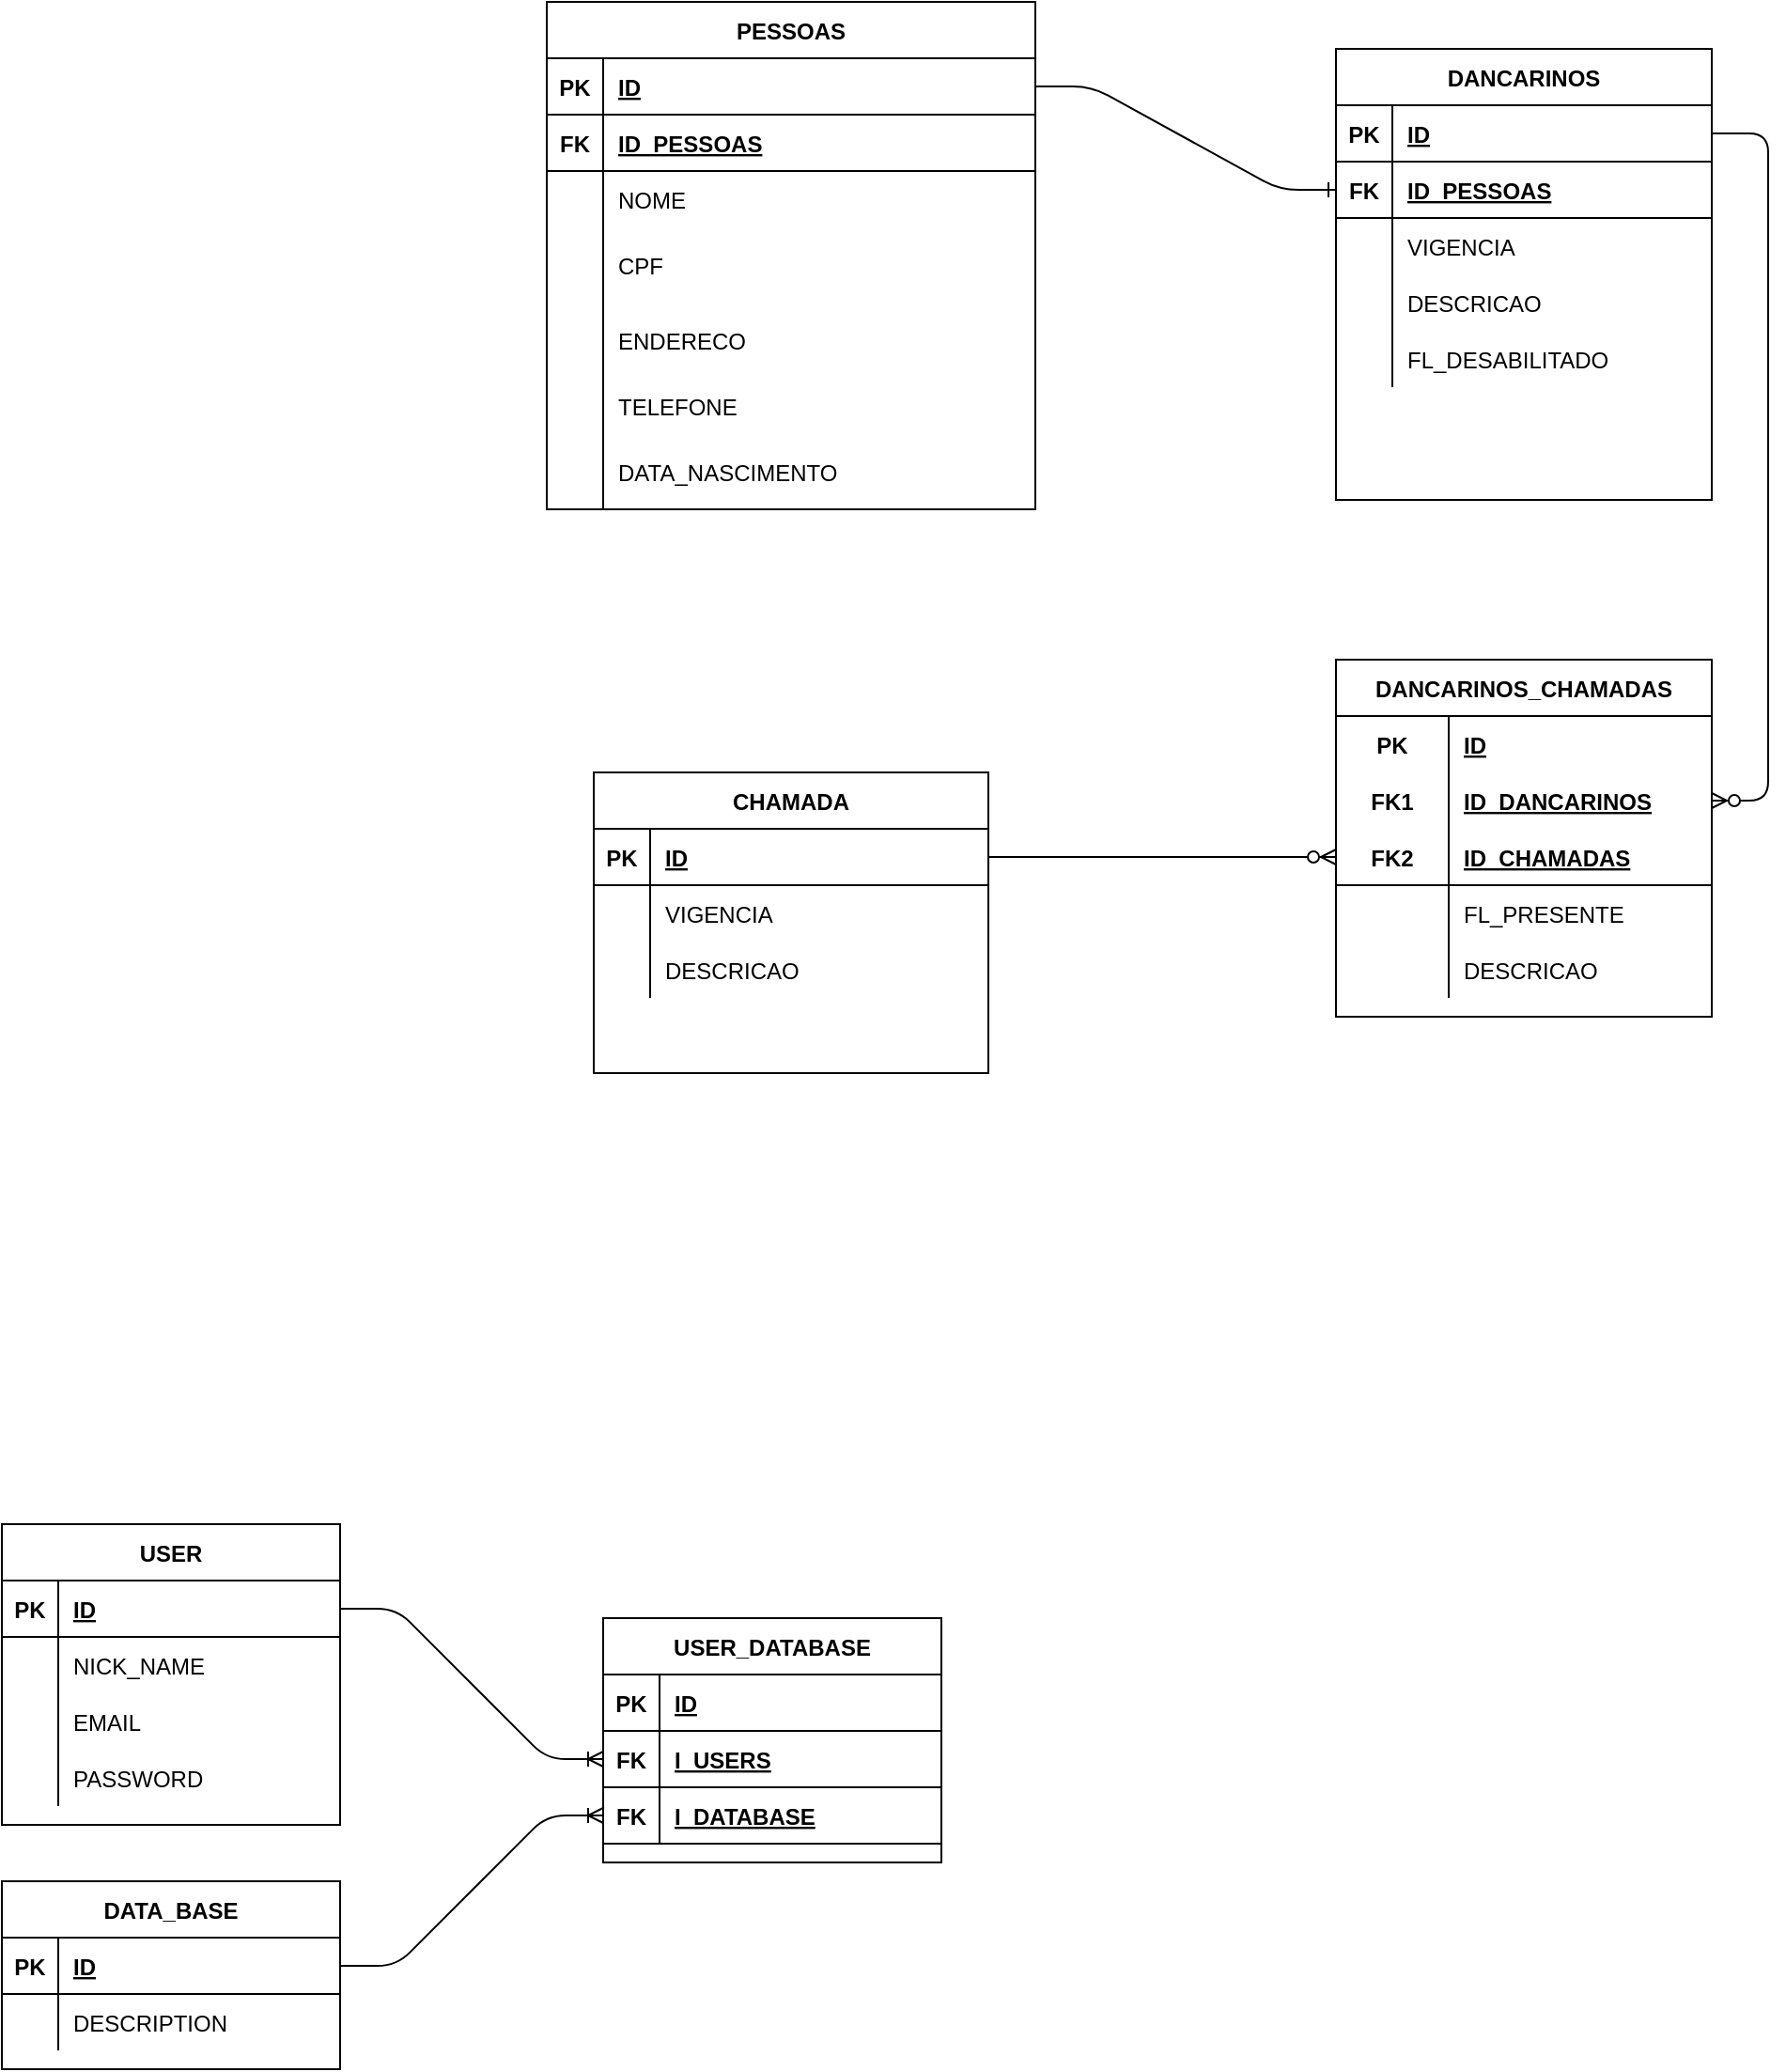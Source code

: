 <mxfile version="14.6.6" type="device"><diagram id="USJc50HPlflUoyHrsFYO" name="Page-1"><mxGraphModel dx="1231" dy="660" grid="1" gridSize="10" guides="1" tooltips="1" connect="1" arrows="1" fold="1" page="1" pageScale="1" pageWidth="1200" pageHeight="1920" math="0" shadow="0"><root><mxCell id="0"/><mxCell id="1" parent="0"/><mxCell id="LJeWKfhrNgvlmPhIjrTw-5" value="PESSOAS" style="shape=table;startSize=30;container=1;collapsible=1;childLayout=tableLayout;fixedRows=1;rowLines=0;fontStyle=1;align=center;resizeLast=1;" parent="1" vertex="1"><mxGeometry x="510" y="40" width="260" height="270" as="geometry"><mxRectangle x="100" y="160" width="80" height="30" as="alternateBounds"/></mxGeometry></mxCell><mxCell id="LJeWKfhrNgvlmPhIjrTw-6" value="" style="shape=partialRectangle;collapsible=0;dropTarget=0;pointerEvents=0;fillColor=none;top=0;left=0;bottom=1;right=0;points=[[0,0.5],[1,0.5]];portConstraint=eastwest;" parent="LJeWKfhrNgvlmPhIjrTw-5" vertex="1"><mxGeometry y="30" width="260" height="30" as="geometry"/></mxCell><mxCell id="LJeWKfhrNgvlmPhIjrTw-7" value="PK" style="shape=partialRectangle;connectable=0;fillColor=none;top=0;left=0;bottom=0;right=0;fontStyle=1;overflow=hidden;" parent="LJeWKfhrNgvlmPhIjrTw-6" vertex="1"><mxGeometry width="30" height="30" as="geometry"/></mxCell><mxCell id="LJeWKfhrNgvlmPhIjrTw-8" value="ID" style="shape=partialRectangle;connectable=0;fillColor=none;top=0;left=0;bottom=0;right=0;align=left;spacingLeft=6;fontStyle=5;overflow=hidden;" parent="LJeWKfhrNgvlmPhIjrTw-6" vertex="1"><mxGeometry x="30" width="230" height="30" as="geometry"/></mxCell><mxCell id="LJeWKfhrNgvlmPhIjrTw-24" value="" style="shape=partialRectangle;collapsible=0;dropTarget=0;pointerEvents=0;fillColor=none;top=0;left=0;bottom=1;right=0;points=[[0,0.5],[1,0.5]];portConstraint=eastwest;" parent="LJeWKfhrNgvlmPhIjrTw-5" vertex="1"><mxGeometry y="60" width="260" height="30" as="geometry"/></mxCell><mxCell id="LJeWKfhrNgvlmPhIjrTw-25" value="FK" style="shape=partialRectangle;connectable=0;fillColor=none;top=0;left=0;bottom=0;right=0;fontStyle=1;overflow=hidden;" parent="LJeWKfhrNgvlmPhIjrTw-24" vertex="1"><mxGeometry width="30" height="30" as="geometry"/></mxCell><mxCell id="LJeWKfhrNgvlmPhIjrTw-26" value="ID_PESSOAS" style="shape=partialRectangle;connectable=0;fillColor=none;top=0;left=0;bottom=0;right=0;align=left;spacingLeft=6;fontStyle=5;overflow=hidden;" parent="LJeWKfhrNgvlmPhIjrTw-24" vertex="1"><mxGeometry x="30" width="230" height="30" as="geometry"/></mxCell><mxCell id="LJeWKfhrNgvlmPhIjrTw-9" value="" style="shape=partialRectangle;collapsible=0;dropTarget=0;pointerEvents=0;fillColor=none;top=0;left=0;bottom=0;right=0;points=[[0,0.5],[1,0.5]];portConstraint=eastwest;" parent="LJeWKfhrNgvlmPhIjrTw-5" vertex="1"><mxGeometry y="90" width="260" height="30" as="geometry"/></mxCell><mxCell id="LJeWKfhrNgvlmPhIjrTw-10" value="" style="shape=partialRectangle;connectable=0;fillColor=none;top=0;left=0;bottom=0;right=0;editable=1;overflow=hidden;" parent="LJeWKfhrNgvlmPhIjrTw-9" vertex="1"><mxGeometry width="30" height="30" as="geometry"/></mxCell><mxCell id="LJeWKfhrNgvlmPhIjrTw-11" value="NOME" style="shape=partialRectangle;connectable=0;fillColor=none;top=0;left=0;bottom=0;right=0;align=left;spacingLeft=6;overflow=hidden;" parent="LJeWKfhrNgvlmPhIjrTw-9" vertex="1"><mxGeometry x="30" width="230" height="30" as="geometry"/></mxCell><mxCell id="LJeWKfhrNgvlmPhIjrTw-27" value="" style="shape=partialRectangle;collapsible=0;dropTarget=0;pointerEvents=0;fillColor=none;top=0;left=0;bottom=0;right=0;points=[[0,0.5],[1,0.5]];portConstraint=eastwest;" parent="LJeWKfhrNgvlmPhIjrTw-5" vertex="1"><mxGeometry y="120" width="260" height="40" as="geometry"/></mxCell><mxCell id="LJeWKfhrNgvlmPhIjrTw-28" value="" style="shape=partialRectangle;connectable=0;fillColor=none;top=0;left=0;bottom=0;right=0;editable=1;overflow=hidden;" parent="LJeWKfhrNgvlmPhIjrTw-27" vertex="1"><mxGeometry width="30" height="40" as="geometry"/></mxCell><mxCell id="LJeWKfhrNgvlmPhIjrTw-29" value="CPF" style="shape=partialRectangle;connectable=0;fillColor=none;top=0;left=0;bottom=0;right=0;align=left;spacingLeft=6;overflow=hidden;" parent="LJeWKfhrNgvlmPhIjrTw-27" vertex="1"><mxGeometry x="30" width="230" height="40" as="geometry"/></mxCell><mxCell id="LJeWKfhrNgvlmPhIjrTw-12" value="" style="shape=partialRectangle;collapsible=0;dropTarget=0;pointerEvents=0;fillColor=none;top=0;left=0;bottom=0;right=0;points=[[0,0.5],[1,0.5]];portConstraint=eastwest;" parent="LJeWKfhrNgvlmPhIjrTw-5" vertex="1"><mxGeometry y="160" width="260" height="40" as="geometry"/></mxCell><mxCell id="LJeWKfhrNgvlmPhIjrTw-13" value="" style="shape=partialRectangle;connectable=0;fillColor=none;top=0;left=0;bottom=0;right=0;editable=1;overflow=hidden;" parent="LJeWKfhrNgvlmPhIjrTw-12" vertex="1"><mxGeometry width="30" height="40" as="geometry"/></mxCell><mxCell id="LJeWKfhrNgvlmPhIjrTw-14" value="ENDERECO" style="shape=partialRectangle;connectable=0;fillColor=none;top=0;left=0;bottom=0;right=0;align=left;spacingLeft=6;overflow=hidden;" parent="LJeWKfhrNgvlmPhIjrTw-12" vertex="1"><mxGeometry x="30" width="230" height="40" as="geometry"/></mxCell><mxCell id="LJeWKfhrNgvlmPhIjrTw-15" value="" style="shape=partialRectangle;collapsible=0;dropTarget=0;pointerEvents=0;fillColor=none;top=0;left=0;bottom=0;right=0;points=[[0,0.5],[1,0.5]];portConstraint=eastwest;" parent="LJeWKfhrNgvlmPhIjrTw-5" vertex="1"><mxGeometry y="200" width="260" height="30" as="geometry"/></mxCell><mxCell id="LJeWKfhrNgvlmPhIjrTw-16" value="" style="shape=partialRectangle;connectable=0;fillColor=none;top=0;left=0;bottom=0;right=0;editable=1;overflow=hidden;" parent="LJeWKfhrNgvlmPhIjrTw-15" vertex="1"><mxGeometry width="30" height="30" as="geometry"/></mxCell><mxCell id="LJeWKfhrNgvlmPhIjrTw-17" value="TELEFONE" style="shape=partialRectangle;connectable=0;fillColor=none;top=0;left=0;bottom=0;right=0;align=left;spacingLeft=6;overflow=hidden;" parent="LJeWKfhrNgvlmPhIjrTw-15" vertex="1"><mxGeometry x="30" width="230" height="30" as="geometry"/></mxCell><mxCell id="LJeWKfhrNgvlmPhIjrTw-21" value="" style="shape=partialRectangle;collapsible=0;dropTarget=0;pointerEvents=0;fillColor=none;top=0;left=0;bottom=0;right=0;points=[[0,0.5],[1,0.5]];portConstraint=eastwest;" parent="LJeWKfhrNgvlmPhIjrTw-5" vertex="1"><mxGeometry y="230" width="260" height="40" as="geometry"/></mxCell><mxCell id="LJeWKfhrNgvlmPhIjrTw-22" value="" style="shape=partialRectangle;connectable=0;fillColor=none;top=0;left=0;bottom=0;right=0;editable=1;overflow=hidden;" parent="LJeWKfhrNgvlmPhIjrTw-21" vertex="1"><mxGeometry width="30" height="40" as="geometry"/></mxCell><mxCell id="LJeWKfhrNgvlmPhIjrTw-23" value="DATA_NASCIMENTO" style="shape=partialRectangle;connectable=0;fillColor=none;top=0;left=0;bottom=0;right=0;align=left;spacingLeft=6;overflow=hidden;" parent="LJeWKfhrNgvlmPhIjrTw-21" vertex="1"><mxGeometry x="30" width="230" height="40" as="geometry"/></mxCell><mxCell id="LJeWKfhrNgvlmPhIjrTw-30" value="DANCARINOS" style="shape=table;startSize=30;container=1;collapsible=1;childLayout=tableLayout;fixedRows=1;rowLines=0;fontStyle=1;align=center;resizeLast=1;" parent="1" vertex="1"><mxGeometry x="930" y="65" width="200" height="240" as="geometry"><mxRectangle x="300" y="160" width="90" height="30" as="alternateBounds"/></mxGeometry></mxCell><mxCell id="LJeWKfhrNgvlmPhIjrTw-31" value="" style="shape=partialRectangle;collapsible=0;dropTarget=0;pointerEvents=0;fillColor=none;top=0;left=0;bottom=1;right=0;points=[[0,0.5],[1,0.5]];portConstraint=eastwest;" parent="LJeWKfhrNgvlmPhIjrTw-30" vertex="1"><mxGeometry y="30" width="200" height="30" as="geometry"/></mxCell><mxCell id="LJeWKfhrNgvlmPhIjrTw-32" value="PK" style="shape=partialRectangle;connectable=0;fillColor=none;top=0;left=0;bottom=0;right=0;fontStyle=1;overflow=hidden;" parent="LJeWKfhrNgvlmPhIjrTw-31" vertex="1"><mxGeometry width="30" height="30" as="geometry"/></mxCell><mxCell id="LJeWKfhrNgvlmPhIjrTw-33" value="ID" style="shape=partialRectangle;connectable=0;fillColor=none;top=0;left=0;bottom=0;right=0;align=left;spacingLeft=6;fontStyle=5;overflow=hidden;" parent="LJeWKfhrNgvlmPhIjrTw-31" vertex="1"><mxGeometry x="30" width="170" height="30" as="geometry"/></mxCell><mxCell id="LJeWKfhrNgvlmPhIjrTw-43" value="" style="shape=partialRectangle;collapsible=0;dropTarget=0;pointerEvents=0;fillColor=none;top=0;left=0;bottom=1;right=0;points=[[0,0.5],[1,0.5]];portConstraint=eastwest;" parent="LJeWKfhrNgvlmPhIjrTw-30" vertex="1"><mxGeometry y="60" width="200" height="30" as="geometry"/></mxCell><mxCell id="LJeWKfhrNgvlmPhIjrTw-44" value="FK" style="shape=partialRectangle;connectable=0;fillColor=none;top=0;left=0;bottom=0;right=0;fontStyle=1;overflow=hidden;" parent="LJeWKfhrNgvlmPhIjrTw-43" vertex="1"><mxGeometry width="30" height="30" as="geometry"/></mxCell><mxCell id="LJeWKfhrNgvlmPhIjrTw-45" value="ID_PESSOAS" style="shape=partialRectangle;connectable=0;fillColor=none;top=0;left=0;bottom=0;right=0;align=left;spacingLeft=6;fontStyle=5;overflow=hidden;" parent="LJeWKfhrNgvlmPhIjrTw-43" vertex="1"><mxGeometry x="30" width="170" height="30" as="geometry"/></mxCell><mxCell id="LJeWKfhrNgvlmPhIjrTw-34" value="" style="shape=partialRectangle;collapsible=0;dropTarget=0;pointerEvents=0;fillColor=none;top=0;left=0;bottom=0;right=0;points=[[0,0.5],[1,0.5]];portConstraint=eastwest;" parent="LJeWKfhrNgvlmPhIjrTw-30" vertex="1"><mxGeometry y="90" width="200" height="30" as="geometry"/></mxCell><mxCell id="LJeWKfhrNgvlmPhIjrTw-35" value="" style="shape=partialRectangle;connectable=0;fillColor=none;top=0;left=0;bottom=0;right=0;editable=1;overflow=hidden;" parent="LJeWKfhrNgvlmPhIjrTw-34" vertex="1"><mxGeometry width="30" height="30" as="geometry"/></mxCell><mxCell id="LJeWKfhrNgvlmPhIjrTw-36" value="VIGENCIA" style="shape=partialRectangle;connectable=0;fillColor=none;top=0;left=0;bottom=0;right=0;align=left;spacingLeft=6;overflow=hidden;" parent="LJeWKfhrNgvlmPhIjrTw-34" vertex="1"><mxGeometry x="30" width="170" height="30" as="geometry"/></mxCell><mxCell id="LJeWKfhrNgvlmPhIjrTw-51" value="" style="shape=partialRectangle;collapsible=0;dropTarget=0;pointerEvents=0;fillColor=none;top=0;left=0;bottom=0;right=0;points=[[0,0.5],[1,0.5]];portConstraint=eastwest;" parent="LJeWKfhrNgvlmPhIjrTw-30" vertex="1"><mxGeometry y="120" width="200" height="30" as="geometry"/></mxCell><mxCell id="LJeWKfhrNgvlmPhIjrTw-52" value="" style="shape=partialRectangle;connectable=0;fillColor=none;top=0;left=0;bottom=0;right=0;editable=1;overflow=hidden;" parent="LJeWKfhrNgvlmPhIjrTw-51" vertex="1"><mxGeometry width="30" height="30" as="geometry"/></mxCell><mxCell id="LJeWKfhrNgvlmPhIjrTw-53" value="DESCRICAO" style="shape=partialRectangle;connectable=0;fillColor=none;top=0;left=0;bottom=0;right=0;align=left;spacingLeft=6;overflow=hidden;" parent="LJeWKfhrNgvlmPhIjrTw-51" vertex="1"><mxGeometry x="30" width="170" height="30" as="geometry"/></mxCell><mxCell id="LJeWKfhrNgvlmPhIjrTw-87" value="" style="shape=partialRectangle;collapsible=0;dropTarget=0;pointerEvents=0;fillColor=none;top=0;left=0;bottom=0;right=0;points=[[0,0.5],[1,0.5]];portConstraint=eastwest;" parent="LJeWKfhrNgvlmPhIjrTw-30" vertex="1"><mxGeometry y="150" width="200" height="30" as="geometry"/></mxCell><mxCell id="LJeWKfhrNgvlmPhIjrTw-88" value="" style="shape=partialRectangle;connectable=0;fillColor=none;top=0;left=0;bottom=0;right=0;editable=1;overflow=hidden;" parent="LJeWKfhrNgvlmPhIjrTw-87" vertex="1"><mxGeometry width="30" height="30" as="geometry"/></mxCell><mxCell id="LJeWKfhrNgvlmPhIjrTw-89" value="FL_DESABILITADO" style="shape=partialRectangle;connectable=0;fillColor=none;top=0;left=0;bottom=0;right=0;align=left;spacingLeft=6;overflow=hidden;" parent="LJeWKfhrNgvlmPhIjrTw-87" vertex="1"><mxGeometry x="30" width="170" height="30" as="geometry"/></mxCell><mxCell id="LJeWKfhrNgvlmPhIjrTw-50" value="" style="edgeStyle=entityRelationEdgeStyle;fontSize=12;html=1;endArrow=ERone;endFill=1;exitX=1;exitY=0.5;exitDx=0;exitDy=0;entryX=0;entryY=0.5;entryDx=0;entryDy=0;" parent="1" source="LJeWKfhrNgvlmPhIjrTw-6" target="LJeWKfhrNgvlmPhIjrTw-43" edge="1"><mxGeometry width="100" height="100" relative="1" as="geometry"><mxPoint x="760" y="260" as="sourcePoint"/><mxPoint x="860" y="160" as="targetPoint"/></mxGeometry></mxCell><mxCell id="LJeWKfhrNgvlmPhIjrTw-54" value="CHAMADA" style="shape=table;startSize=30;container=1;collapsible=1;childLayout=tableLayout;fixedRows=1;rowLines=0;fontStyle=1;align=center;resizeLast=1;" parent="1" vertex="1"><mxGeometry x="535" y="450" width="210" height="160" as="geometry"/></mxCell><mxCell id="LJeWKfhrNgvlmPhIjrTw-55" value="" style="shape=partialRectangle;collapsible=0;dropTarget=0;pointerEvents=0;fillColor=none;top=0;left=0;bottom=1;right=0;points=[[0,0.5],[1,0.5]];portConstraint=eastwest;" parent="LJeWKfhrNgvlmPhIjrTw-54" vertex="1"><mxGeometry y="30" width="210" height="30" as="geometry"/></mxCell><mxCell id="LJeWKfhrNgvlmPhIjrTw-56" value="PK" style="shape=partialRectangle;connectable=0;fillColor=none;top=0;left=0;bottom=0;right=0;fontStyle=1;overflow=hidden;" parent="LJeWKfhrNgvlmPhIjrTw-55" vertex="1"><mxGeometry width="30" height="30" as="geometry"/></mxCell><mxCell id="LJeWKfhrNgvlmPhIjrTw-57" value="ID" style="shape=partialRectangle;connectable=0;fillColor=none;top=0;left=0;bottom=0;right=0;align=left;spacingLeft=6;fontStyle=5;overflow=hidden;" parent="LJeWKfhrNgvlmPhIjrTw-55" vertex="1"><mxGeometry x="30" width="180" height="30" as="geometry"/></mxCell><mxCell id="LJeWKfhrNgvlmPhIjrTw-58" value="" style="shape=partialRectangle;collapsible=0;dropTarget=0;pointerEvents=0;fillColor=none;top=0;left=0;bottom=0;right=0;points=[[0,0.5],[1,0.5]];portConstraint=eastwest;" parent="LJeWKfhrNgvlmPhIjrTw-54" vertex="1"><mxGeometry y="60" width="210" height="30" as="geometry"/></mxCell><mxCell id="LJeWKfhrNgvlmPhIjrTw-59" value="" style="shape=partialRectangle;connectable=0;fillColor=none;top=0;left=0;bottom=0;right=0;editable=1;overflow=hidden;" parent="LJeWKfhrNgvlmPhIjrTw-58" vertex="1"><mxGeometry width="30" height="30" as="geometry"/></mxCell><mxCell id="LJeWKfhrNgvlmPhIjrTw-60" value="VIGENCIA" style="shape=partialRectangle;connectable=0;fillColor=none;top=0;left=0;bottom=0;right=0;align=left;spacingLeft=6;overflow=hidden;" parent="LJeWKfhrNgvlmPhIjrTw-58" vertex="1"><mxGeometry x="30" width="180" height="30" as="geometry"/></mxCell><mxCell id="LJeWKfhrNgvlmPhIjrTw-67" value="" style="shape=partialRectangle;collapsible=0;dropTarget=0;pointerEvents=0;fillColor=none;top=0;left=0;bottom=0;right=0;points=[[0,0.5],[1,0.5]];portConstraint=eastwest;" parent="LJeWKfhrNgvlmPhIjrTw-54" vertex="1"><mxGeometry y="90" width="210" height="30" as="geometry"/></mxCell><mxCell id="LJeWKfhrNgvlmPhIjrTw-68" value="" style="shape=partialRectangle;connectable=0;fillColor=none;top=0;left=0;bottom=0;right=0;editable=1;overflow=hidden;" parent="LJeWKfhrNgvlmPhIjrTw-67" vertex="1"><mxGeometry width="30" height="30" as="geometry"/></mxCell><mxCell id="LJeWKfhrNgvlmPhIjrTw-69" value="DESCRICAO" style="shape=partialRectangle;connectable=0;fillColor=none;top=0;left=0;bottom=0;right=0;align=left;spacingLeft=6;overflow=hidden;" parent="LJeWKfhrNgvlmPhIjrTw-67" vertex="1"><mxGeometry x="30" width="180" height="30" as="geometry"/></mxCell><mxCell id="LJeWKfhrNgvlmPhIjrTw-90" value="DANCARINOS_CHAMADAS" style="shape=table;startSize=30;container=1;collapsible=1;childLayout=tableLayout;fixedRows=1;rowLines=0;fontStyle=1;align=center;resizeLast=1;" parent="1" vertex="1"><mxGeometry x="930" y="390" width="200" height="190" as="geometry"/></mxCell><mxCell id="LJeWKfhrNgvlmPhIjrTw-91" value="" style="shape=partialRectangle;collapsible=0;dropTarget=0;pointerEvents=0;fillColor=none;top=0;left=0;bottom=0;right=0;points=[[0,0.5],[1,0.5]];portConstraint=eastwest;" parent="LJeWKfhrNgvlmPhIjrTw-90" vertex="1"><mxGeometry y="30" width="200" height="30" as="geometry"/></mxCell><mxCell id="LJeWKfhrNgvlmPhIjrTw-92" value="PK" style="shape=partialRectangle;connectable=0;fillColor=none;top=0;left=0;bottom=0;right=0;fontStyle=1;overflow=hidden;" parent="LJeWKfhrNgvlmPhIjrTw-91" vertex="1"><mxGeometry width="60" height="30" as="geometry"/></mxCell><mxCell id="LJeWKfhrNgvlmPhIjrTw-93" value="ID" style="shape=partialRectangle;connectable=0;fillColor=none;top=0;left=0;bottom=0;right=0;align=left;spacingLeft=6;fontStyle=5;overflow=hidden;" parent="LJeWKfhrNgvlmPhIjrTw-91" vertex="1"><mxGeometry x="60" width="140" height="30" as="geometry"/></mxCell><mxCell id="LJeWKfhrNgvlmPhIjrTw-103" value="" style="shape=partialRectangle;collapsible=0;dropTarget=0;pointerEvents=0;fillColor=none;top=0;left=0;bottom=0;right=0;points=[[0,0.5],[1,0.5]];portConstraint=eastwest;" parent="LJeWKfhrNgvlmPhIjrTw-90" vertex="1"><mxGeometry y="60" width="200" height="30" as="geometry"/></mxCell><mxCell id="LJeWKfhrNgvlmPhIjrTw-104" value="FK1" style="shape=partialRectangle;connectable=0;fillColor=none;top=0;left=0;bottom=0;right=0;fontStyle=1;overflow=hidden;" parent="LJeWKfhrNgvlmPhIjrTw-103" vertex="1"><mxGeometry width="60" height="30" as="geometry"/></mxCell><mxCell id="LJeWKfhrNgvlmPhIjrTw-105" value="ID_DANCARINOS" style="shape=partialRectangle;connectable=0;fillColor=none;top=0;left=0;bottom=0;right=0;align=left;spacingLeft=6;fontStyle=5;overflow=hidden;" parent="LJeWKfhrNgvlmPhIjrTw-103" vertex="1"><mxGeometry x="60" width="140" height="30" as="geometry"/></mxCell><mxCell id="LJeWKfhrNgvlmPhIjrTw-94" value="" style="shape=partialRectangle;collapsible=0;dropTarget=0;pointerEvents=0;fillColor=none;top=0;left=0;bottom=1;right=0;points=[[0,0.5],[1,0.5]];portConstraint=eastwest;" parent="LJeWKfhrNgvlmPhIjrTw-90" vertex="1"><mxGeometry y="90" width="200" height="30" as="geometry"/></mxCell><mxCell id="LJeWKfhrNgvlmPhIjrTw-95" value="FK2" style="shape=partialRectangle;connectable=0;fillColor=none;top=0;left=0;bottom=0;right=0;fontStyle=1;overflow=hidden;" parent="LJeWKfhrNgvlmPhIjrTw-94" vertex="1"><mxGeometry width="60" height="30" as="geometry"/></mxCell><mxCell id="LJeWKfhrNgvlmPhIjrTw-96" value="ID_CHAMADAS" style="shape=partialRectangle;connectable=0;fillColor=none;top=0;left=0;bottom=0;right=0;align=left;spacingLeft=6;fontStyle=5;overflow=hidden;" parent="LJeWKfhrNgvlmPhIjrTw-94" vertex="1"><mxGeometry x="60" width="140" height="30" as="geometry"/></mxCell><mxCell id="LJeWKfhrNgvlmPhIjrTw-97" value="" style="shape=partialRectangle;collapsible=0;dropTarget=0;pointerEvents=0;fillColor=none;top=0;left=0;bottom=0;right=0;points=[[0,0.5],[1,0.5]];portConstraint=eastwest;" parent="LJeWKfhrNgvlmPhIjrTw-90" vertex="1"><mxGeometry y="120" width="200" height="30" as="geometry"/></mxCell><mxCell id="LJeWKfhrNgvlmPhIjrTw-98" value="" style="shape=partialRectangle;connectable=0;fillColor=none;top=0;left=0;bottom=0;right=0;editable=1;overflow=hidden;" parent="LJeWKfhrNgvlmPhIjrTw-97" vertex="1"><mxGeometry width="60" height="30" as="geometry"/></mxCell><mxCell id="LJeWKfhrNgvlmPhIjrTw-99" value="FL_PRESENTE" style="shape=partialRectangle;connectable=0;fillColor=none;top=0;left=0;bottom=0;right=0;align=left;spacingLeft=6;overflow=hidden;" parent="LJeWKfhrNgvlmPhIjrTw-97" vertex="1"><mxGeometry x="60" width="140" height="30" as="geometry"/></mxCell><mxCell id="YcQthq3tqIMcQCUr0wP2-1" value="" style="shape=partialRectangle;collapsible=0;dropTarget=0;pointerEvents=0;fillColor=none;top=0;left=0;bottom=0;right=0;points=[[0,0.5],[1,0.5]];portConstraint=eastwest;" vertex="1" parent="LJeWKfhrNgvlmPhIjrTw-90"><mxGeometry y="150" width="200" height="30" as="geometry"/></mxCell><mxCell id="YcQthq3tqIMcQCUr0wP2-2" value="" style="shape=partialRectangle;connectable=0;fillColor=none;top=0;left=0;bottom=0;right=0;editable=1;overflow=hidden;" vertex="1" parent="YcQthq3tqIMcQCUr0wP2-1"><mxGeometry width="60" height="30" as="geometry"/></mxCell><mxCell id="YcQthq3tqIMcQCUr0wP2-3" value="DESCRICAO" style="shape=partialRectangle;connectable=0;fillColor=none;top=0;left=0;bottom=0;right=0;align=left;spacingLeft=6;overflow=hidden;" vertex="1" parent="YcQthq3tqIMcQCUr0wP2-1"><mxGeometry x="60" width="140" height="30" as="geometry"/></mxCell><mxCell id="LJeWKfhrNgvlmPhIjrTw-106" value="" style="edgeStyle=entityRelationEdgeStyle;fontSize=12;html=1;endArrow=ERzeroToMany;endFill=1;exitX=1;exitY=0.5;exitDx=0;exitDy=0;" parent="1" source="LJeWKfhrNgvlmPhIjrTw-31" target="LJeWKfhrNgvlmPhIjrTw-103" edge="1"><mxGeometry width="100" height="100" relative="1" as="geometry"><mxPoint x="1210" y="140" as="sourcePoint"/><mxPoint x="1240" y="480" as="targetPoint"/></mxGeometry></mxCell><mxCell id="LJeWKfhrNgvlmPhIjrTw-107" value="" style="edgeStyle=entityRelationEdgeStyle;fontSize=12;html=1;endArrow=ERzeroToMany;endFill=1;exitX=1;exitY=0.5;exitDx=0;exitDy=0;entryX=0;entryY=0.5;entryDx=0;entryDy=0;" parent="1" source="LJeWKfhrNgvlmPhIjrTw-55" target="LJeWKfhrNgvlmPhIjrTw-94" edge="1"><mxGeometry width="100" height="100" relative="1" as="geometry"><mxPoint x="870" y="450" as="sourcePoint"/><mxPoint x="970" y="350" as="targetPoint"/></mxGeometry></mxCell><mxCell id="KoCebw_anGMaRpFLdyzB-2" value="USER" style="shape=table;startSize=30;container=1;collapsible=1;childLayout=tableLayout;fixedRows=1;rowLines=0;fontStyle=1;align=center;resizeLast=1;" parent="1" vertex="1"><mxGeometry x="220" y="850" width="180" height="160" as="geometry"/></mxCell><mxCell id="KoCebw_anGMaRpFLdyzB-3" value="" style="shape=partialRectangle;collapsible=0;dropTarget=0;pointerEvents=0;fillColor=none;top=0;left=0;bottom=1;right=0;points=[[0,0.5],[1,0.5]];portConstraint=eastwest;" parent="KoCebw_anGMaRpFLdyzB-2" vertex="1"><mxGeometry y="30" width="180" height="30" as="geometry"/></mxCell><mxCell id="KoCebw_anGMaRpFLdyzB-4" value="PK" style="shape=partialRectangle;connectable=0;fillColor=none;top=0;left=0;bottom=0;right=0;fontStyle=1;overflow=hidden;" parent="KoCebw_anGMaRpFLdyzB-3" vertex="1"><mxGeometry width="30" height="30" as="geometry"/></mxCell><mxCell id="KoCebw_anGMaRpFLdyzB-5" value="ID" style="shape=partialRectangle;connectable=0;fillColor=none;top=0;left=0;bottom=0;right=0;align=left;spacingLeft=6;fontStyle=5;overflow=hidden;" parent="KoCebw_anGMaRpFLdyzB-3" vertex="1"><mxGeometry x="30" width="150" height="30" as="geometry"/></mxCell><mxCell id="KoCebw_anGMaRpFLdyzB-6" value="" style="shape=partialRectangle;collapsible=0;dropTarget=0;pointerEvents=0;fillColor=none;top=0;left=0;bottom=0;right=0;points=[[0,0.5],[1,0.5]];portConstraint=eastwest;" parent="KoCebw_anGMaRpFLdyzB-2" vertex="1"><mxGeometry y="60" width="180" height="30" as="geometry"/></mxCell><mxCell id="KoCebw_anGMaRpFLdyzB-7" value="" style="shape=partialRectangle;connectable=0;fillColor=none;top=0;left=0;bottom=0;right=0;editable=1;overflow=hidden;" parent="KoCebw_anGMaRpFLdyzB-6" vertex="1"><mxGeometry width="30" height="30" as="geometry"/></mxCell><mxCell id="KoCebw_anGMaRpFLdyzB-8" value="NICK_NAME" style="shape=partialRectangle;connectable=0;fillColor=none;top=0;left=0;bottom=0;right=0;align=left;spacingLeft=6;overflow=hidden;" parent="KoCebw_anGMaRpFLdyzB-6" vertex="1"><mxGeometry x="30" width="150" height="30" as="geometry"/></mxCell><mxCell id="KoCebw_anGMaRpFLdyzB-9" value="" style="shape=partialRectangle;collapsible=0;dropTarget=0;pointerEvents=0;fillColor=none;top=0;left=0;bottom=0;right=0;points=[[0,0.5],[1,0.5]];portConstraint=eastwest;" parent="KoCebw_anGMaRpFLdyzB-2" vertex="1"><mxGeometry y="90" width="180" height="30" as="geometry"/></mxCell><mxCell id="KoCebw_anGMaRpFLdyzB-10" value="" style="shape=partialRectangle;connectable=0;fillColor=none;top=0;left=0;bottom=0;right=0;editable=1;overflow=hidden;" parent="KoCebw_anGMaRpFLdyzB-9" vertex="1"><mxGeometry width="30" height="30" as="geometry"/></mxCell><mxCell id="KoCebw_anGMaRpFLdyzB-11" value="EMAIL" style="shape=partialRectangle;connectable=0;fillColor=none;top=0;left=0;bottom=0;right=0;align=left;spacingLeft=6;overflow=hidden;" parent="KoCebw_anGMaRpFLdyzB-9" vertex="1"><mxGeometry x="30" width="150" height="30" as="geometry"/></mxCell><mxCell id="KoCebw_anGMaRpFLdyzB-12" value="" style="shape=partialRectangle;collapsible=0;dropTarget=0;pointerEvents=0;fillColor=none;top=0;left=0;bottom=0;right=0;points=[[0,0.5],[1,0.5]];portConstraint=eastwest;" parent="KoCebw_anGMaRpFLdyzB-2" vertex="1"><mxGeometry y="120" width="180" height="30" as="geometry"/></mxCell><mxCell id="KoCebw_anGMaRpFLdyzB-13" value="" style="shape=partialRectangle;connectable=0;fillColor=none;top=0;left=0;bottom=0;right=0;editable=1;overflow=hidden;" parent="KoCebw_anGMaRpFLdyzB-12" vertex="1"><mxGeometry width="30" height="30" as="geometry"/></mxCell><mxCell id="KoCebw_anGMaRpFLdyzB-14" value="PASSWORD" style="shape=partialRectangle;connectable=0;fillColor=none;top=0;left=0;bottom=0;right=0;align=left;spacingLeft=6;overflow=hidden;" parent="KoCebw_anGMaRpFLdyzB-12" vertex="1"><mxGeometry x="30" width="150" height="30" as="geometry"/></mxCell><mxCell id="KoCebw_anGMaRpFLdyzB-15" value="DATA_BASE" style="shape=table;startSize=30;container=1;collapsible=1;childLayout=tableLayout;fixedRows=1;rowLines=0;fontStyle=1;align=center;resizeLast=1;" parent="1" vertex="1"><mxGeometry x="220" y="1040" width="180" height="100.0" as="geometry"/></mxCell><mxCell id="KoCebw_anGMaRpFLdyzB-16" value="" style="shape=partialRectangle;collapsible=0;dropTarget=0;pointerEvents=0;fillColor=none;top=0;left=0;bottom=1;right=0;points=[[0,0.5],[1,0.5]];portConstraint=eastwest;" parent="KoCebw_anGMaRpFLdyzB-15" vertex="1"><mxGeometry y="30" width="180" height="30" as="geometry"/></mxCell><mxCell id="KoCebw_anGMaRpFLdyzB-17" value="PK" style="shape=partialRectangle;connectable=0;fillColor=none;top=0;left=0;bottom=0;right=0;fontStyle=1;overflow=hidden;" parent="KoCebw_anGMaRpFLdyzB-16" vertex="1"><mxGeometry width="30" height="30" as="geometry"/></mxCell><mxCell id="KoCebw_anGMaRpFLdyzB-18" value="ID" style="shape=partialRectangle;connectable=0;fillColor=none;top=0;left=0;bottom=0;right=0;align=left;spacingLeft=6;fontStyle=5;overflow=hidden;" parent="KoCebw_anGMaRpFLdyzB-16" vertex="1"><mxGeometry x="30" width="150" height="30" as="geometry"/></mxCell><mxCell id="KoCebw_anGMaRpFLdyzB-19" value="" style="shape=partialRectangle;collapsible=0;dropTarget=0;pointerEvents=0;fillColor=none;top=0;left=0;bottom=0;right=0;points=[[0,0.5],[1,0.5]];portConstraint=eastwest;" parent="KoCebw_anGMaRpFLdyzB-15" vertex="1"><mxGeometry y="60" width="180" height="30" as="geometry"/></mxCell><mxCell id="KoCebw_anGMaRpFLdyzB-20" value="" style="shape=partialRectangle;connectable=0;fillColor=none;top=0;left=0;bottom=0;right=0;editable=1;overflow=hidden;" parent="KoCebw_anGMaRpFLdyzB-19" vertex="1"><mxGeometry width="30" height="30" as="geometry"/></mxCell><mxCell id="KoCebw_anGMaRpFLdyzB-21" value="DESCRIPTION" style="shape=partialRectangle;connectable=0;fillColor=none;top=0;left=0;bottom=0;right=0;align=left;spacingLeft=6;overflow=hidden;" parent="KoCebw_anGMaRpFLdyzB-19" vertex="1"><mxGeometry x="30" width="150" height="30" as="geometry"/></mxCell><mxCell id="KoCebw_anGMaRpFLdyzB-41" value="USER_DATABASE" style="shape=table;startSize=30;container=1;collapsible=1;childLayout=tableLayout;fixedRows=1;rowLines=0;fontStyle=1;align=center;resizeLast=1;" parent="1" vertex="1"><mxGeometry x="540" y="900" width="180" height="130" as="geometry"/></mxCell><mxCell id="KoCebw_anGMaRpFLdyzB-42" value="" style="shape=partialRectangle;collapsible=0;dropTarget=0;pointerEvents=0;fillColor=none;top=0;left=0;bottom=1;right=0;points=[[0,0.5],[1,0.5]];portConstraint=eastwest;" parent="KoCebw_anGMaRpFLdyzB-41" vertex="1"><mxGeometry y="30" width="180" height="30" as="geometry"/></mxCell><mxCell id="KoCebw_anGMaRpFLdyzB-43" value="PK" style="shape=partialRectangle;connectable=0;fillColor=none;top=0;left=0;bottom=0;right=0;fontStyle=1;overflow=hidden;" parent="KoCebw_anGMaRpFLdyzB-42" vertex="1"><mxGeometry width="30" height="30" as="geometry"/></mxCell><mxCell id="KoCebw_anGMaRpFLdyzB-44" value="ID" style="shape=partialRectangle;connectable=0;fillColor=none;top=0;left=0;bottom=0;right=0;align=left;spacingLeft=6;fontStyle=5;overflow=hidden;" parent="KoCebw_anGMaRpFLdyzB-42" vertex="1"><mxGeometry x="30" width="150" height="30" as="geometry"/></mxCell><mxCell id="KoCebw_anGMaRpFLdyzB-54" value="" style="shape=partialRectangle;collapsible=0;dropTarget=0;pointerEvents=0;fillColor=none;top=0;left=0;bottom=1;right=0;points=[[0,0.5],[1,0.5]];portConstraint=eastwest;" parent="KoCebw_anGMaRpFLdyzB-41" vertex="1"><mxGeometry y="60" width="180" height="30" as="geometry"/></mxCell><mxCell id="KoCebw_anGMaRpFLdyzB-55" value="FK" style="shape=partialRectangle;connectable=0;fillColor=none;top=0;left=0;bottom=0;right=0;fontStyle=1;overflow=hidden;" parent="KoCebw_anGMaRpFLdyzB-54" vertex="1"><mxGeometry width="30" height="30" as="geometry"/></mxCell><mxCell id="KoCebw_anGMaRpFLdyzB-56" value="I_USERS" style="shape=partialRectangle;connectable=0;fillColor=none;top=0;left=0;bottom=0;right=0;align=left;spacingLeft=6;fontStyle=5;overflow=hidden;" parent="KoCebw_anGMaRpFLdyzB-54" vertex="1"><mxGeometry x="30" width="150" height="30" as="geometry"/></mxCell><mxCell id="KoCebw_anGMaRpFLdyzB-57" value="" style="shape=partialRectangle;collapsible=0;dropTarget=0;pointerEvents=0;fillColor=none;top=0;left=0;bottom=1;right=0;points=[[0,0.5],[1,0.5]];portConstraint=eastwest;" parent="KoCebw_anGMaRpFLdyzB-41" vertex="1"><mxGeometry y="90" width="180" height="30" as="geometry"/></mxCell><mxCell id="KoCebw_anGMaRpFLdyzB-58" value="FK" style="shape=partialRectangle;connectable=0;fillColor=none;top=0;left=0;bottom=0;right=0;fontStyle=1;overflow=hidden;" parent="KoCebw_anGMaRpFLdyzB-57" vertex="1"><mxGeometry width="30" height="30" as="geometry"/></mxCell><mxCell id="KoCebw_anGMaRpFLdyzB-59" value="I_DATABASE" style="shape=partialRectangle;connectable=0;fillColor=none;top=0;left=0;bottom=0;right=0;align=left;spacingLeft=6;fontStyle=5;overflow=hidden;" parent="KoCebw_anGMaRpFLdyzB-57" vertex="1"><mxGeometry x="30" width="150" height="30" as="geometry"/></mxCell><mxCell id="KoCebw_anGMaRpFLdyzB-62" value="" style="edgeStyle=entityRelationEdgeStyle;fontSize=12;html=1;endArrow=ERoneToMany;exitX=1;exitY=0.5;exitDx=0;exitDy=0;" parent="1" source="KoCebw_anGMaRpFLdyzB-3" target="KoCebw_anGMaRpFLdyzB-54" edge="1"><mxGeometry width="100" height="100" relative="1" as="geometry"><mxPoint x="590" y="1090" as="sourcePoint"/><mxPoint x="690" y="990" as="targetPoint"/></mxGeometry></mxCell><mxCell id="KoCebw_anGMaRpFLdyzB-63" value="" style="edgeStyle=entityRelationEdgeStyle;fontSize=12;html=1;endArrow=ERoneToMany;exitX=1;exitY=0.5;exitDx=0;exitDy=0;entryX=0;entryY=0.5;entryDx=0;entryDy=0;" parent="1" source="KoCebw_anGMaRpFLdyzB-16" target="KoCebw_anGMaRpFLdyzB-57" edge="1"><mxGeometry width="100" height="100" relative="1" as="geometry"><mxPoint x="400.0" y="1100.0" as="sourcePoint"/><mxPoint x="550.0" y="1250.0" as="targetPoint"/></mxGeometry></mxCell></root></mxGraphModel></diagram></mxfile>